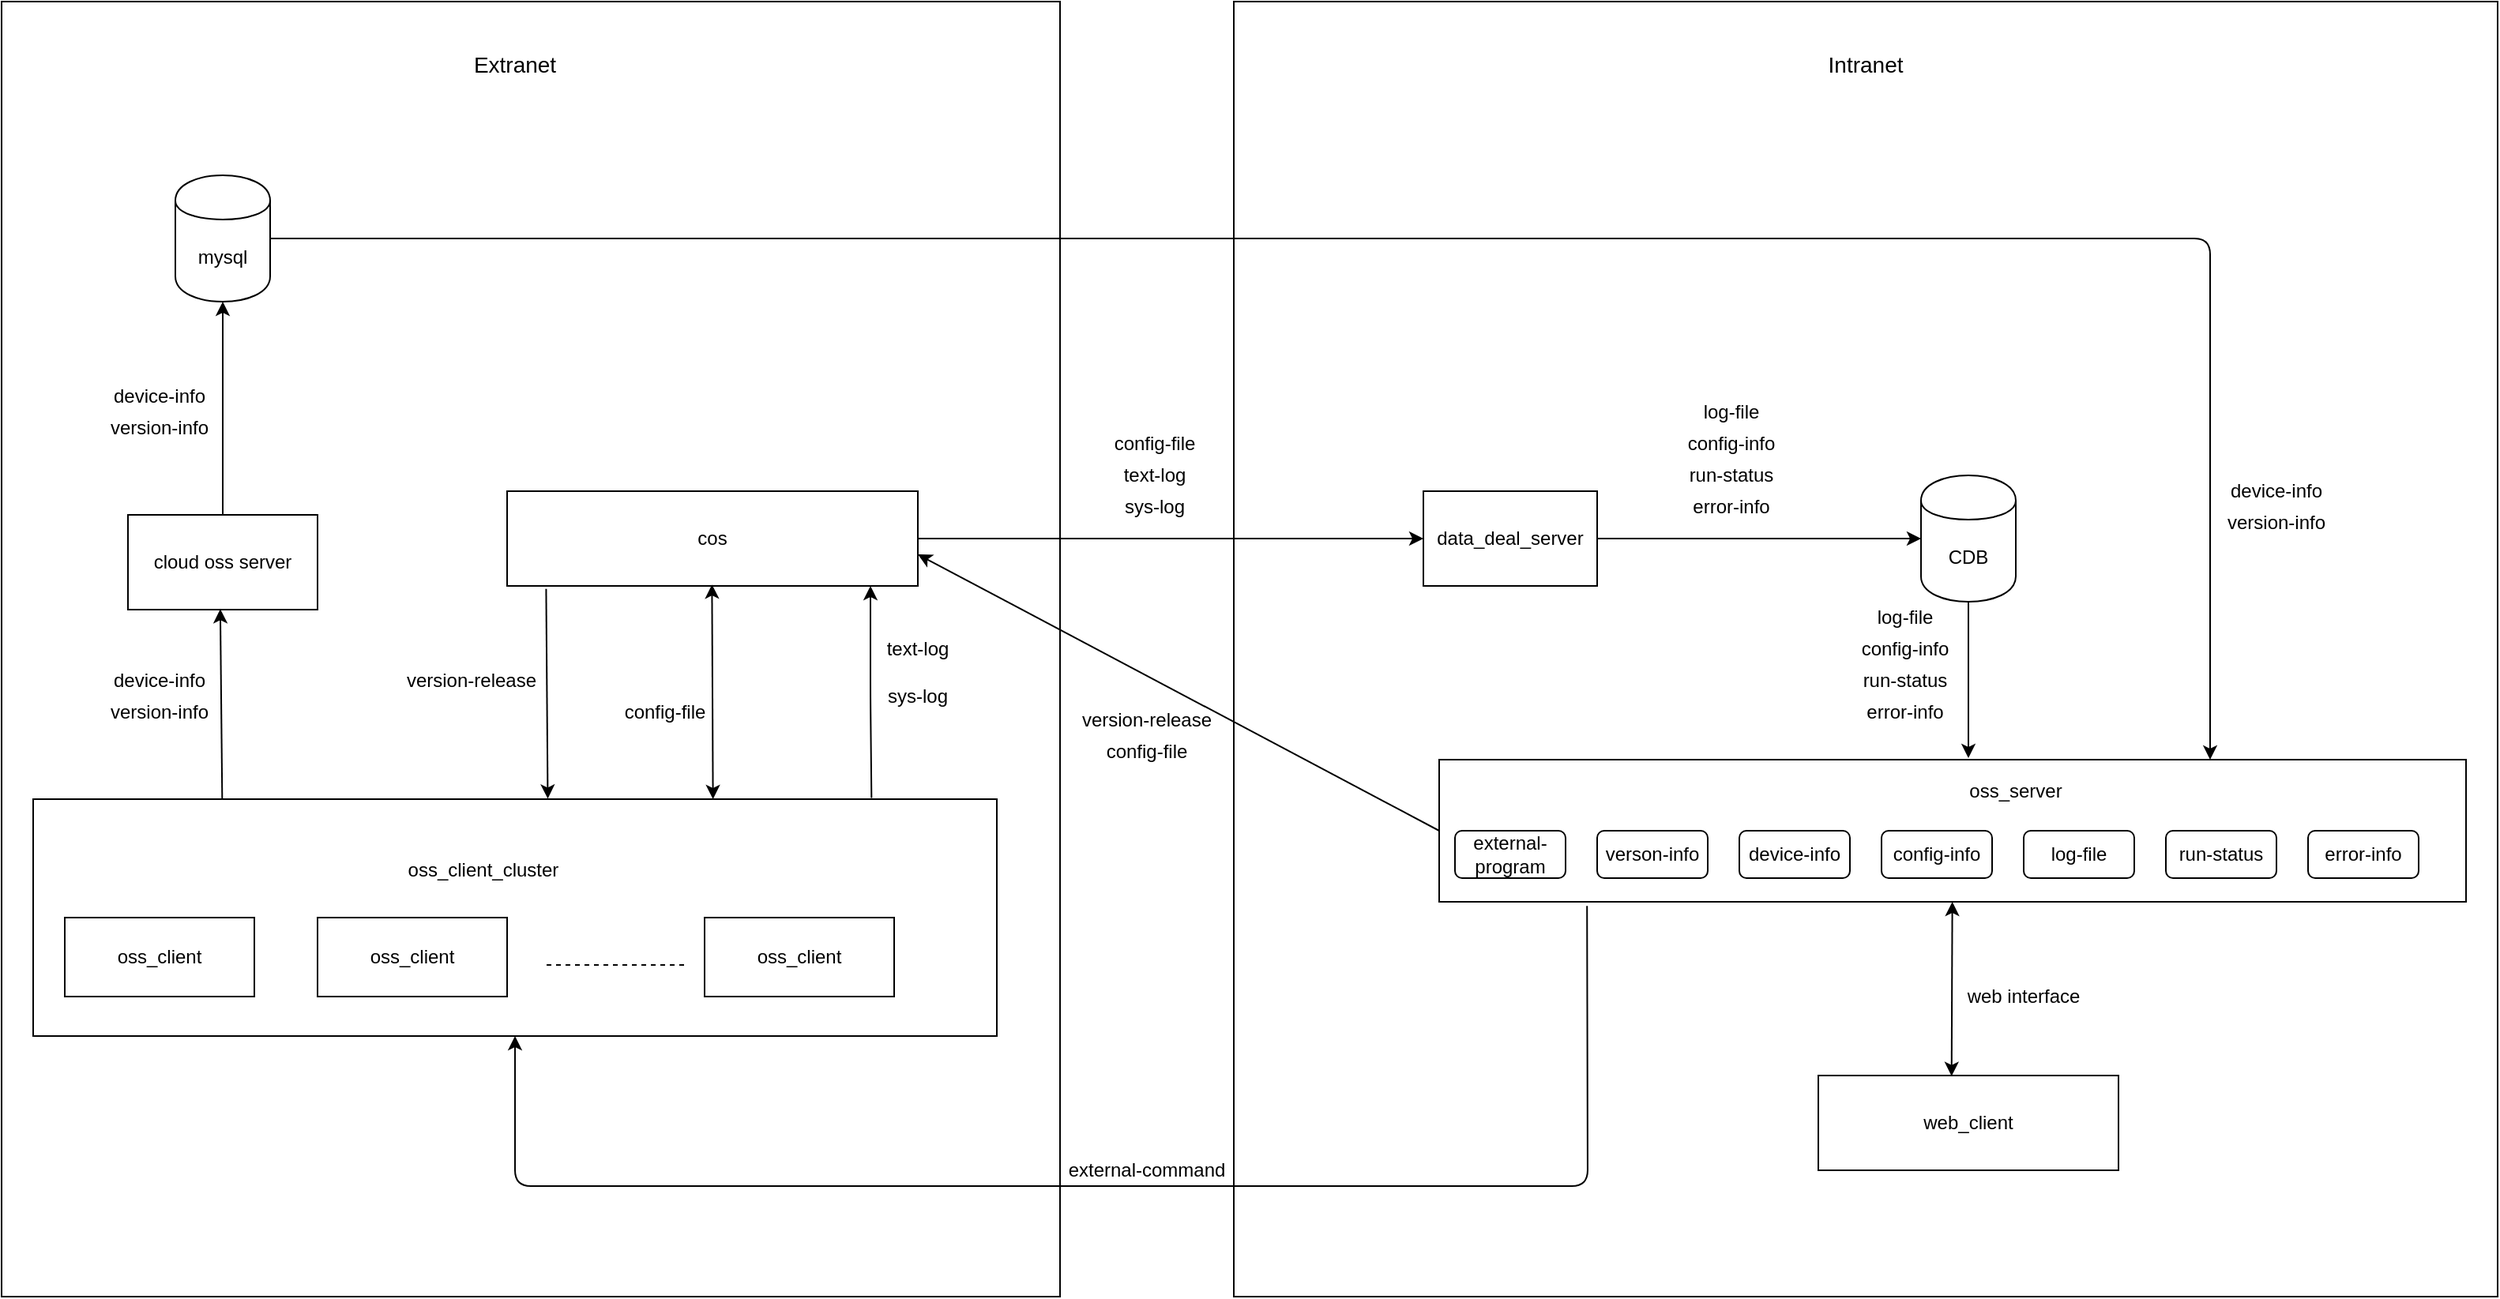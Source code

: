 <mxfile version="12.9.13" type="github">
  <diagram name="Page-1" id="b5b7bab2-c9e2-2cf4-8b2a-24fd1a2a6d21">
    <mxGraphModel dx="1425" dy="1239" grid="1" gridSize="10" guides="1" tooltips="1" connect="1" arrows="1" fold="1" page="1" pageScale="1" pageWidth="827" pageHeight="1169" background="#ffffff" math="0" shadow="0">
      <root>
        <mxCell id="0" />
        <mxCell id="1" parent="0" />
        <mxCell id="2EnLh_xssAPyPzixqsfc-40" value="" style="rounded=0;whiteSpace=wrap;html=1;strokeColor=#000000;" vertex="1" parent="1">
          <mxGeometry x="880" y="370" width="670" height="820" as="geometry" />
        </mxCell>
        <mxCell id="2EnLh_xssAPyPzixqsfc-41" value="cos" style="rounded=0;whiteSpace=wrap;html=1;" vertex="1" parent="1">
          <mxGeometry x="1200" y="680" width="260" height="60" as="geometry" />
        </mxCell>
        <mxCell id="2EnLh_xssAPyPzixqsfc-42" value="cloud oss server" style="rounded=0;whiteSpace=wrap;html=1;" vertex="1" parent="1">
          <mxGeometry x="960" y="695" width="120" height="60" as="geometry" />
        </mxCell>
        <mxCell id="2EnLh_xssAPyPzixqsfc-43" value="mysql" style="shape=cylinder;whiteSpace=wrap;html=1;boundedLbl=1;backgroundOutline=1;" vertex="1" parent="1">
          <mxGeometry x="990" y="480" width="60" height="80" as="geometry" />
        </mxCell>
        <mxCell id="2EnLh_xssAPyPzixqsfc-44" value="" style="rounded=0;whiteSpace=wrap;html=1;strokeColor=#000000;" vertex="1" parent="1">
          <mxGeometry x="900" y="875" width="610" height="150" as="geometry" />
        </mxCell>
        <mxCell id="2EnLh_xssAPyPzixqsfc-47" value="" style="endArrow=none;dashed=1;html=1;" edge="1" parent="1">
          <mxGeometry width="50" height="50" relative="1" as="geometry">
            <mxPoint x="1225" y="980.0" as="sourcePoint" />
            <mxPoint x="1315" y="980.0" as="targetPoint" />
          </mxGeometry>
        </mxCell>
        <mxCell id="2EnLh_xssAPyPzixqsfc-55" value="oss_client_cluster" style="text;html=1;strokeColor=none;fillColor=none;align=center;verticalAlign=middle;whiteSpace=wrap;rounded=0;" vertex="1" parent="1">
          <mxGeometry x="1130" y="910" width="110" height="20" as="geometry" />
        </mxCell>
        <mxCell id="2EnLh_xssAPyPzixqsfc-60" value="&lt;span style=&quot;font-family: &amp;#34;microsoft yahei&amp;#34; , &amp;#34;arial&amp;#34; , &amp;#34;helvetica&amp;#34; , sans-serif ; font-size: 14px ; text-align: left&quot;&gt;Extranet&lt;/span&gt;" style="text;html=1;strokeColor=none;fillColor=none;align=center;verticalAlign=middle;whiteSpace=wrap;rounded=0;" vertex="1" parent="1">
          <mxGeometry x="1185" y="400" width="40" height="20" as="geometry" />
        </mxCell>
        <mxCell id="2EnLh_xssAPyPzixqsfc-69" value="" style="rounded=0;whiteSpace=wrap;html=1;strokeColor=#000000;" vertex="1" parent="1">
          <mxGeometry x="1660" y="370" width="800" height="820" as="geometry" />
        </mxCell>
        <mxCell id="2EnLh_xssAPyPzixqsfc-70" value="&lt;span style=&quot;font-family: &amp;#34;microsoft yahei&amp;#34; , &amp;#34;arial&amp;#34; , &amp;#34;helvetica&amp;#34; , sans-serif ; font-size: 14px ; text-align: left&quot;&gt;Intranet&lt;/span&gt;" style="text;html=1;strokeColor=none;fillColor=none;align=center;verticalAlign=middle;whiteSpace=wrap;rounded=0;" vertex="1" parent="1">
          <mxGeometry x="2040" y="400" width="40" height="20" as="geometry" />
        </mxCell>
        <mxCell id="2EnLh_xssAPyPzixqsfc-72" style="edgeStyle=orthogonalEdgeStyle;rounded=0;orthogonalLoop=1;jettySize=auto;html=1;exitX=0.5;exitY=1;exitDx=0;exitDy=0;strokeColor=#000000;" edge="1" parent="1">
          <mxGeometry relative="1" as="geometry">
            <mxPoint x="1465" y="785" as="sourcePoint" />
            <mxPoint x="1465" y="785" as="targetPoint" />
          </mxGeometry>
        </mxCell>
        <mxCell id="2EnLh_xssAPyPzixqsfc-78" value="data_deal_server" style="rounded=0;whiteSpace=wrap;html=1;strokeColor=#000000;" vertex="1" parent="1">
          <mxGeometry x="1780" y="680" width="110" height="60" as="geometry" />
        </mxCell>
        <mxCell id="2EnLh_xssAPyPzixqsfc-79" value="" style="endArrow=classic;html=1;strokeColor=#000000;exitX=1;exitY=0.5;exitDx=0;exitDy=0;" edge="1" parent="1" source="2EnLh_xssAPyPzixqsfc-41" target="2EnLh_xssAPyPzixqsfc-78">
          <mxGeometry width="50" height="50" relative="1" as="geometry">
            <mxPoint x="1690" y="800" as="sourcePoint" />
            <mxPoint x="1740" y="750" as="targetPoint" />
          </mxGeometry>
        </mxCell>
        <mxCell id="2EnLh_xssAPyPzixqsfc-81" value="CDB" style="shape=cylinder;whiteSpace=wrap;html=1;boundedLbl=1;backgroundOutline=1;strokeColor=#000000;" vertex="1" parent="1">
          <mxGeometry x="2095" y="670" width="60" height="80" as="geometry" />
        </mxCell>
        <mxCell id="2EnLh_xssAPyPzixqsfc-82" value="" style="rounded=0;whiteSpace=wrap;html=1;strokeColor=#000000;" vertex="1" parent="1">
          <mxGeometry x="1790" y="850" width="650" height="90" as="geometry" />
        </mxCell>
        <mxCell id="2EnLh_xssAPyPzixqsfc-84" value="verson-info" style="rounded=1;whiteSpace=wrap;html=1;strokeColor=#000000;" vertex="1" parent="1">
          <mxGeometry x="1890" y="895" width="70" height="30" as="geometry" />
        </mxCell>
        <mxCell id="2EnLh_xssAPyPzixqsfc-90" value="device-info" style="rounded=1;whiteSpace=wrap;html=1;strokeColor=#000000;" vertex="1" parent="1">
          <mxGeometry x="1980" y="895" width="70" height="30" as="geometry" />
        </mxCell>
        <mxCell id="2EnLh_xssAPyPzixqsfc-91" value="config-info" style="rounded=1;whiteSpace=wrap;html=1;strokeColor=#000000;" vertex="1" parent="1">
          <mxGeometry x="2070" y="895" width="70" height="30" as="geometry" />
        </mxCell>
        <mxCell id="2EnLh_xssAPyPzixqsfc-92" value="log-file" style="rounded=1;whiteSpace=wrap;html=1;strokeColor=#000000;" vertex="1" parent="1">
          <mxGeometry x="2160" y="895" width="70" height="30" as="geometry" />
        </mxCell>
        <mxCell id="2EnLh_xssAPyPzixqsfc-93" value="run-status" style="rounded=1;whiteSpace=wrap;html=1;strokeColor=#000000;" vertex="1" parent="1">
          <mxGeometry x="2250" y="895" width="70" height="30" as="geometry" />
        </mxCell>
        <mxCell id="2EnLh_xssAPyPzixqsfc-94" value="error-info" style="rounded=1;whiteSpace=wrap;html=1;strokeColor=#000000;" vertex="1" parent="1">
          <mxGeometry x="2340" y="895" width="70" height="30" as="geometry" />
        </mxCell>
        <mxCell id="2EnLh_xssAPyPzixqsfc-112" value="web_client" style="rounded=0;whiteSpace=wrap;html=1;strokeColor=#000000;" vertex="1" parent="1">
          <mxGeometry x="2030" y="1050" width="190" height="60" as="geometry" />
        </mxCell>
        <mxCell id="2EnLh_xssAPyPzixqsfc-114" value="" style="endArrow=classic;startArrow=classic;html=1;strokeColor=#000000;exitX=0.444;exitY=0.006;exitDx=0;exitDy=0;exitPerimeter=0;" edge="1" parent="1" source="2EnLh_xssAPyPzixqsfc-112" target="2EnLh_xssAPyPzixqsfc-82">
          <mxGeometry width="50" height="50" relative="1" as="geometry">
            <mxPoint x="2156.2" y="1041.26" as="sourcePoint" />
            <mxPoint x="2153.8" y="965" as="targetPoint" />
          </mxGeometry>
        </mxCell>
        <mxCell id="2EnLh_xssAPyPzixqsfc-115" value="web interface" style="text;html=1;strokeColor=none;fillColor=none;align=center;verticalAlign=middle;whiteSpace=wrap;rounded=0;" vertex="1" parent="1">
          <mxGeometry x="2110" y="990" width="100" height="20" as="geometry" />
        </mxCell>
        <mxCell id="2EnLh_xssAPyPzixqsfc-116" value="" style="endArrow=classic;html=1;strokeColor=#000000;exitX=1;exitY=0.5;exitDx=0;exitDy=0;" edge="1" parent="1" source="2EnLh_xssAPyPzixqsfc-78" target="2EnLh_xssAPyPzixqsfc-81">
          <mxGeometry width="50" height="50" relative="1" as="geometry">
            <mxPoint x="1670" y="890" as="sourcePoint" />
            <mxPoint x="1720" y="840" as="targetPoint" />
          </mxGeometry>
        </mxCell>
        <mxCell id="2EnLh_xssAPyPzixqsfc-144" value="oss_server" style="text;html=1;strokeColor=none;fillColor=none;align=center;verticalAlign=middle;whiteSpace=wrap;rounded=0;" vertex="1" parent="1">
          <mxGeometry x="2135" y="860" width="40" height="20" as="geometry" />
        </mxCell>
        <mxCell id="2EnLh_xssAPyPzixqsfc-147" value="" style="endArrow=classic;html=1;strokeColor=#000000;entryX=1;entryY=0.667;entryDx=0;entryDy=0;entryPerimeter=0;exitX=0;exitY=0.5;exitDx=0;exitDy=0;" edge="1" parent="1" source="2EnLh_xssAPyPzixqsfc-82" target="2EnLh_xssAPyPzixqsfc-41">
          <mxGeometry width="50" height="50" relative="1" as="geometry">
            <mxPoint x="1868" y="900" as="sourcePoint" />
            <mxPoint x="1804.93" y="860.3" as="targetPoint" />
          </mxGeometry>
        </mxCell>
        <mxCell id="2EnLh_xssAPyPzixqsfc-151" value="" style="endArrow=classic;html=1;strokeColor=#000000;exitX=0.5;exitY=1;exitDx=0;exitDy=0;" edge="1" parent="1" source="2EnLh_xssAPyPzixqsfc-81">
          <mxGeometry width="50" height="50" relative="1" as="geometry">
            <mxPoint x="1970" y="730" as="sourcePoint" />
            <mxPoint x="2125" y="849" as="targetPoint" />
          </mxGeometry>
        </mxCell>
        <mxCell id="2EnLh_xssAPyPzixqsfc-156" value="" style="endArrow=classic;html=1;strokeColor=#000000;entryX=0.487;entryY=0.994;entryDx=0;entryDy=0;entryPerimeter=0;" edge="1" parent="1" target="2EnLh_xssAPyPzixqsfc-42">
          <mxGeometry width="50" height="50" relative="1" as="geometry">
            <mxPoint x="1019.66" y="875.0" as="sourcePoint" />
            <mxPoint x="1019.66" y="787" as="targetPoint" />
          </mxGeometry>
        </mxCell>
        <mxCell id="2EnLh_xssAPyPzixqsfc-157" value="oss_client" style="rounded=0;whiteSpace=wrap;html=1;strokeColor=#000000;" vertex="1" parent="1">
          <mxGeometry x="920" y="950" width="120" height="50" as="geometry" />
        </mxCell>
        <mxCell id="2EnLh_xssAPyPzixqsfc-158" value="oss_client" style="rounded=0;whiteSpace=wrap;html=1;strokeColor=#000000;" vertex="1" parent="1">
          <mxGeometry x="1080" y="950" width="120" height="50" as="geometry" />
        </mxCell>
        <mxCell id="2EnLh_xssAPyPzixqsfc-159" value="oss_client" style="rounded=0;whiteSpace=wrap;html=1;strokeColor=#000000;" vertex="1" parent="1">
          <mxGeometry x="1325" y="950" width="120" height="50" as="geometry" />
        </mxCell>
        <mxCell id="2EnLh_xssAPyPzixqsfc-160" value="device-info" style="text;html=1;strokeColor=none;fillColor=none;align=center;verticalAlign=middle;whiteSpace=wrap;rounded=0;" vertex="1" parent="1">
          <mxGeometry x="940" y="790" width="80" height="20" as="geometry" />
        </mxCell>
        <mxCell id="2EnLh_xssAPyPzixqsfc-161" value="version-info" style="text;html=1;strokeColor=none;fillColor=none;align=center;verticalAlign=middle;whiteSpace=wrap;rounded=0;" vertex="1" parent="1">
          <mxGeometry x="940" y="810" width="80" height="20" as="geometry" />
        </mxCell>
        <mxCell id="2EnLh_xssAPyPzixqsfc-162" value="config-file" style="text;html=1;strokeColor=none;fillColor=none;align=center;verticalAlign=middle;whiteSpace=wrap;rounded=0;" vertex="1" parent="1">
          <mxGeometry x="1260" y="810" width="80" height="20" as="geometry" />
        </mxCell>
        <mxCell id="2EnLh_xssAPyPzixqsfc-163" value="text-log" style="text;html=1;strokeColor=none;fillColor=none;align=center;verticalAlign=middle;whiteSpace=wrap;rounded=0;" vertex="1" parent="1">
          <mxGeometry x="1420" y="765" width="80" height="30" as="geometry" />
        </mxCell>
        <mxCell id="2EnLh_xssAPyPzixqsfc-164" value="sys-log" style="text;html=1;strokeColor=none;fillColor=none;align=center;verticalAlign=middle;whiteSpace=wrap;rounded=0;" vertex="1" parent="1">
          <mxGeometry x="1420" y="800" width="80" height="20" as="geometry" />
        </mxCell>
        <mxCell id="2EnLh_xssAPyPzixqsfc-165" value="version-release" style="text;html=1;strokeColor=none;fillColor=none;align=center;verticalAlign=middle;whiteSpace=wrap;rounded=0;" vertex="1" parent="1">
          <mxGeometry x="1130" y="785" width="95" height="30" as="geometry" />
        </mxCell>
        <mxCell id="2EnLh_xssAPyPzixqsfc-167" value="" style="endArrow=classic;html=1;strokeColor=#000000;exitX=0.095;exitY=1.032;exitDx=0;exitDy=0;exitPerimeter=0;entryX=0.534;entryY=-0.002;entryDx=0;entryDy=0;entryPerimeter=0;" edge="1" parent="1" source="2EnLh_xssAPyPzixqsfc-41" target="2EnLh_xssAPyPzixqsfc-44">
          <mxGeometry width="50" height="50" relative="1" as="geometry">
            <mxPoint x="1390" y="670" as="sourcePoint" />
            <mxPoint x="1195" y="755" as="targetPoint" />
          </mxGeometry>
        </mxCell>
        <mxCell id="2EnLh_xssAPyPzixqsfc-174" value="" style="endArrow=classic;startArrow=classic;html=1;strokeColor=#000000;exitX=0.624;exitY=0.006;exitDx=0;exitDy=0;exitPerimeter=0;" edge="1" parent="1">
          <mxGeometry width="50" height="50" relative="1" as="geometry">
            <mxPoint x="1330.32" y="875" as="sourcePoint" />
            <mxPoint x="1329.681" y="739.1" as="targetPoint" />
          </mxGeometry>
        </mxCell>
        <mxCell id="2EnLh_xssAPyPzixqsfc-176" value="" style="endArrow=classic;html=1;strokeColor=#000000;exitX=0.706;exitY=-0.005;exitDx=0;exitDy=0;entryX=0.5;entryY=1;entryDx=0;entryDy=0;exitPerimeter=0;" edge="1" parent="1">
          <mxGeometry width="50" height="50" relative="1" as="geometry">
            <mxPoint x="1430.66" y="874.25" as="sourcePoint" />
            <mxPoint x="1430.0" y="740" as="targetPoint" />
            <Array as="points">
              <mxPoint x="1430.0" y="810" />
            </Array>
          </mxGeometry>
        </mxCell>
        <mxCell id="2EnLh_xssAPyPzixqsfc-177" value="text-log" style="text;html=1;strokeColor=none;fillColor=none;align=center;verticalAlign=middle;whiteSpace=wrap;rounded=0;" vertex="1" parent="1">
          <mxGeometry x="1570" y="655" width="80" height="30" as="geometry" />
        </mxCell>
        <mxCell id="2EnLh_xssAPyPzixqsfc-178" value="sys-log" style="text;html=1;strokeColor=none;fillColor=none;align=center;verticalAlign=middle;whiteSpace=wrap;rounded=0;" vertex="1" parent="1">
          <mxGeometry x="1570" y="680" width="80" height="20" as="geometry" />
        </mxCell>
        <mxCell id="2EnLh_xssAPyPzixqsfc-179" value="error-info" style="text;html=1;strokeColor=none;fillColor=none;align=center;verticalAlign=middle;whiteSpace=wrap;rounded=0;" vertex="1" parent="1">
          <mxGeometry x="1940" y="680" width="70" height="20" as="geometry" />
        </mxCell>
        <mxCell id="2EnLh_xssAPyPzixqsfc-180" value="run-status" style="text;html=1;strokeColor=none;fillColor=none;align=center;verticalAlign=middle;whiteSpace=wrap;rounded=0;" vertex="1" parent="1">
          <mxGeometry x="1940" y="660" width="70" height="20" as="geometry" />
        </mxCell>
        <mxCell id="2EnLh_xssAPyPzixqsfc-181" value="version-release" style="text;html=1;strokeColor=none;fillColor=none;align=center;verticalAlign=middle;whiteSpace=wrap;rounded=0;" vertex="1" parent="1">
          <mxGeometry x="1560" y="815" width="90" height="20" as="geometry" />
        </mxCell>
        <mxCell id="2EnLh_xssAPyPzixqsfc-182" value="config-file" style="text;html=1;strokeColor=none;fillColor=none;align=center;verticalAlign=middle;whiteSpace=wrap;rounded=0;" vertex="1" parent="1">
          <mxGeometry x="1560" y="835" width="90" height="20" as="geometry" />
        </mxCell>
        <mxCell id="2EnLh_xssAPyPzixqsfc-183" value="config-file" style="text;html=1;strokeColor=none;fillColor=none;align=center;verticalAlign=middle;whiteSpace=wrap;rounded=0;" vertex="1" parent="1">
          <mxGeometry x="1570" y="640" width="80" height="20" as="geometry" />
        </mxCell>
        <mxCell id="2EnLh_xssAPyPzixqsfc-184" value="config-info" style="text;html=1;strokeColor=none;fillColor=none;align=center;verticalAlign=middle;whiteSpace=wrap;rounded=0;" vertex="1" parent="1">
          <mxGeometry x="1940" y="640" width="70" height="20" as="geometry" />
        </mxCell>
        <mxCell id="2EnLh_xssAPyPzixqsfc-185" value="device-info" style="text;html=1;strokeColor=none;fillColor=none;align=center;verticalAlign=middle;whiteSpace=wrap;rounded=0;" vertex="1" parent="1">
          <mxGeometry x="940" y="610" width="80" height="20" as="geometry" />
        </mxCell>
        <mxCell id="2EnLh_xssAPyPzixqsfc-186" value="version-info" style="text;html=1;strokeColor=none;fillColor=none;align=center;verticalAlign=middle;whiteSpace=wrap;rounded=0;" vertex="1" parent="1">
          <mxGeometry x="940" y="630" width="80" height="20" as="geometry" />
        </mxCell>
        <mxCell id="2EnLh_xssAPyPzixqsfc-187" value="device-info" style="text;html=1;strokeColor=none;fillColor=none;align=center;verticalAlign=middle;whiteSpace=wrap;rounded=0;" vertex="1" parent="1">
          <mxGeometry x="2280" y="670" width="80" height="20" as="geometry" />
        </mxCell>
        <mxCell id="2EnLh_xssAPyPzixqsfc-188" value="version-info" style="text;html=1;strokeColor=none;fillColor=none;align=center;verticalAlign=middle;whiteSpace=wrap;rounded=0;" vertex="1" parent="1">
          <mxGeometry x="2280" y="690" width="80" height="20" as="geometry" />
        </mxCell>
        <mxCell id="2EnLh_xssAPyPzixqsfc-190" value="log-file" style="text;html=1;strokeColor=none;fillColor=none;align=center;verticalAlign=middle;whiteSpace=wrap;rounded=0;" vertex="1" parent="1">
          <mxGeometry x="1940" y="620" width="70" height="20" as="geometry" />
        </mxCell>
        <mxCell id="2EnLh_xssAPyPzixqsfc-191" value="" style="endArrow=classic;html=1;strokeColor=#000000;entryX=0.5;entryY=1;entryDx=0;entryDy=0;" edge="1" parent="1" target="2EnLh_xssAPyPzixqsfc-43">
          <mxGeometry width="50" height="50" relative="1" as="geometry">
            <mxPoint x="1020" y="695" as="sourcePoint" />
            <mxPoint x="1070" y="645" as="targetPoint" />
          </mxGeometry>
        </mxCell>
        <mxCell id="2EnLh_xssAPyPzixqsfc-192" value="" style="endArrow=classic;html=1;strokeColor=#000000;exitX=1;exitY=0.5;exitDx=0;exitDy=0;" edge="1" parent="1" source="2EnLh_xssAPyPzixqsfc-43">
          <mxGeometry width="50" height="50" relative="1" as="geometry">
            <mxPoint x="1650" y="690" as="sourcePoint" />
            <mxPoint x="2278" y="850" as="targetPoint" />
            <Array as="points">
              <mxPoint x="2278" y="520" />
            </Array>
          </mxGeometry>
        </mxCell>
        <mxCell id="2EnLh_xssAPyPzixqsfc-193" value="error-info" style="text;html=1;strokeColor=none;fillColor=none;align=center;verticalAlign=middle;whiteSpace=wrap;rounded=0;" vertex="1" parent="1">
          <mxGeometry x="2050" y="810" width="70" height="20" as="geometry" />
        </mxCell>
        <mxCell id="2EnLh_xssAPyPzixqsfc-195" value="config-info" style="text;html=1;strokeColor=none;fillColor=none;align=center;verticalAlign=middle;whiteSpace=wrap;rounded=0;" vertex="1" parent="1">
          <mxGeometry x="2050" y="770" width="70" height="20" as="geometry" />
        </mxCell>
        <mxCell id="2EnLh_xssAPyPzixqsfc-196" value="log-file" style="text;html=1;strokeColor=none;fillColor=none;align=center;verticalAlign=middle;whiteSpace=wrap;rounded=0;" vertex="1" parent="1">
          <mxGeometry x="2050" y="750" width="70" height="20" as="geometry" />
        </mxCell>
        <mxCell id="2EnLh_xssAPyPzixqsfc-197" value="run-status" style="text;html=1;strokeColor=none;fillColor=none;align=center;verticalAlign=middle;whiteSpace=wrap;rounded=0;" vertex="1" parent="1">
          <mxGeometry x="2050" y="790" width="70" height="20" as="geometry" />
        </mxCell>
        <mxCell id="2EnLh_xssAPyPzixqsfc-198" value="external-program" style="rounded=1;whiteSpace=wrap;html=1;strokeColor=#000000;" vertex="1" parent="1">
          <mxGeometry x="1800" y="895" width="70" height="30" as="geometry" />
        </mxCell>
        <mxCell id="2EnLh_xssAPyPzixqsfc-200" value="" style="endArrow=classic;html=1;strokeColor=#000000;exitX=0.144;exitY=1.029;exitDx=0;exitDy=0;exitPerimeter=0;entryX=0.5;entryY=1;entryDx=0;entryDy=0;" edge="1" parent="1" source="2EnLh_xssAPyPzixqsfc-82" target="2EnLh_xssAPyPzixqsfc-44">
          <mxGeometry width="50" height="50" relative="1" as="geometry">
            <mxPoint x="1670" y="870" as="sourcePoint" />
            <mxPoint x="1720" y="820" as="targetPoint" />
            <Array as="points">
              <mxPoint x="1884" y="1120" />
              <mxPoint x="1358" y="1120" />
              <mxPoint x="1205" y="1120" />
            </Array>
          </mxGeometry>
        </mxCell>
        <mxCell id="2EnLh_xssAPyPzixqsfc-201" value="external-command" style="text;html=1;strokeColor=none;fillColor=none;align=center;verticalAlign=middle;whiteSpace=wrap;rounded=0;" vertex="1" parent="1">
          <mxGeometry x="1550" y="1100" width="110" height="20" as="geometry" />
        </mxCell>
      </root>
    </mxGraphModel>
  </diagram>
</mxfile>
